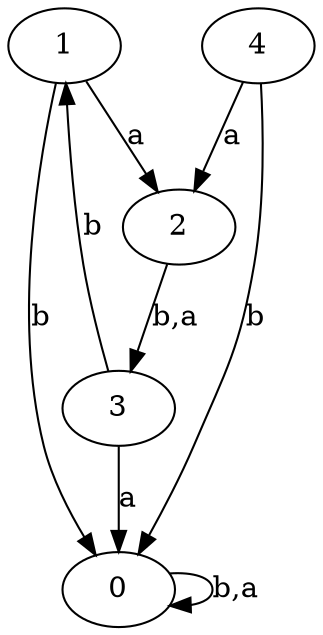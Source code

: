 digraph {
 ranksep=0.5;
 d2tdocpreamble = "\usetikzlibrary{automata}";
 d2tfigpreamble = "\tikzstyle{every state}= [ draw=blue!50,very thick,fill=blue!20]  \tikzstyle{auto}= [fill=white]";
 node [style="state"];
 edge [lblstyle="auto",topath="bend right", len=4  ]
  "0" [label="0",];
  "1" [label="1",];
  "2" [label="2",];
  "3" [label="3",style = "state, initial"];
  "4" [label="4",style = "state, accepting"];
  "0" -> "0" [label="b,a",topath="loop above"];
  "1" -> "0" [label="b"];
  "1" -> "2" [label="a"];
  "2" -> "3" [label="b,a"];
  "3" -> "0" [label="a"];
  "3" -> "1" [label="b"];
  "4" -> "0" [label="b"];
  "4" -> "2" [label="a"];
}
